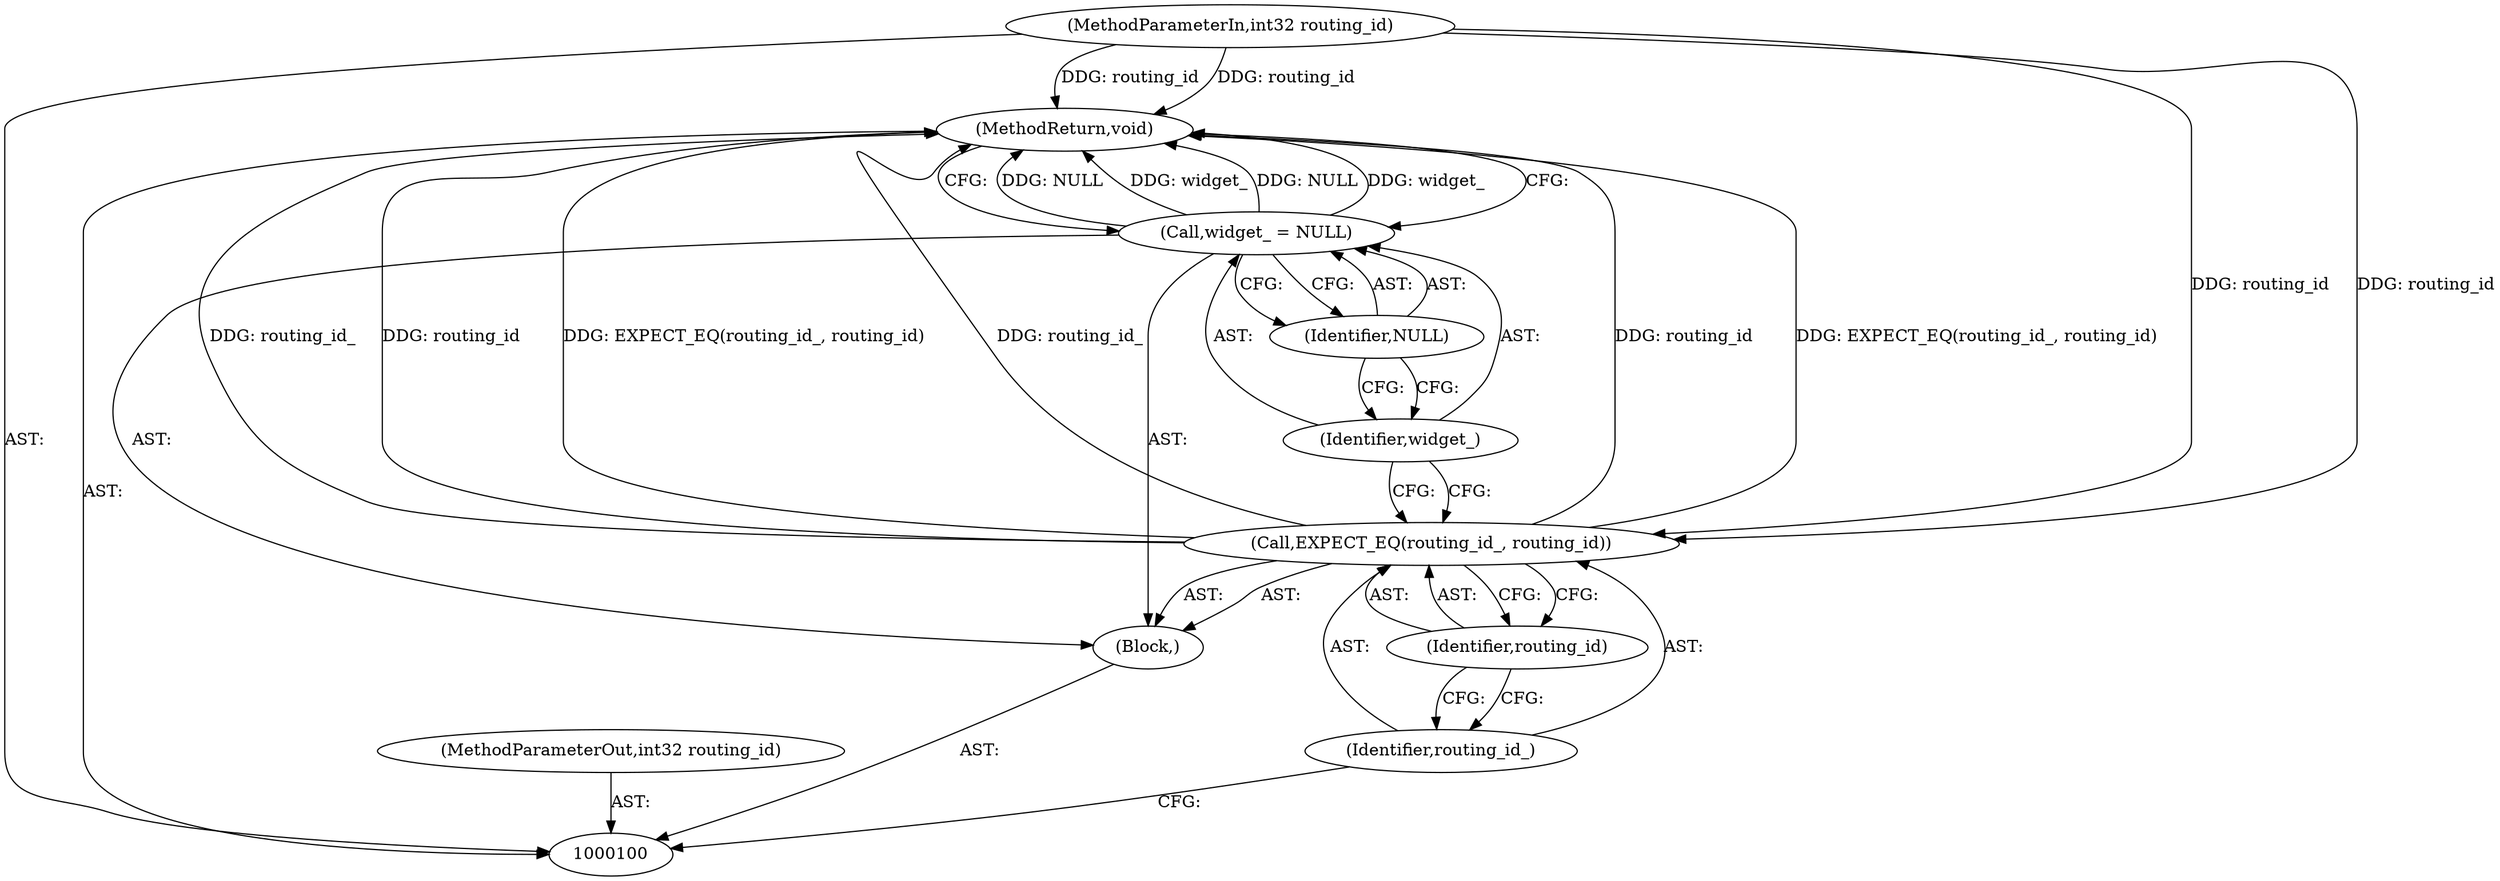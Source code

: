 digraph "1_Chrome_744c2a2d90c3c9a33c818e1ea4b7ccb5010663a0_17" {
"1000109" [label="(MethodReturn,void)"];
"1000101" [label="(MethodParameterIn,int32 routing_id)"];
"1000124" [label="(MethodParameterOut,int32 routing_id)"];
"1000102" [label="(Block,)"];
"1000104" [label="(Identifier,routing_id_)"];
"1000103" [label="(Call,EXPECT_EQ(routing_id_, routing_id))"];
"1000105" [label="(Identifier,routing_id)"];
"1000108" [label="(Identifier,NULL)"];
"1000106" [label="(Call,widget_ = NULL)"];
"1000107" [label="(Identifier,widget_)"];
"1000109" -> "1000100"  [label="AST: "];
"1000109" -> "1000106"  [label="CFG: "];
"1000106" -> "1000109"  [label="DDG: NULL"];
"1000106" -> "1000109"  [label="DDG: widget_"];
"1000103" -> "1000109"  [label="DDG: routing_id_"];
"1000103" -> "1000109"  [label="DDG: routing_id"];
"1000103" -> "1000109"  [label="DDG: EXPECT_EQ(routing_id_, routing_id)"];
"1000101" -> "1000109"  [label="DDG: routing_id"];
"1000101" -> "1000100"  [label="AST: "];
"1000101" -> "1000109"  [label="DDG: routing_id"];
"1000101" -> "1000103"  [label="DDG: routing_id"];
"1000124" -> "1000100"  [label="AST: "];
"1000102" -> "1000100"  [label="AST: "];
"1000103" -> "1000102"  [label="AST: "];
"1000106" -> "1000102"  [label="AST: "];
"1000104" -> "1000103"  [label="AST: "];
"1000104" -> "1000100"  [label="CFG: "];
"1000105" -> "1000104"  [label="CFG: "];
"1000103" -> "1000102"  [label="AST: "];
"1000103" -> "1000105"  [label="CFG: "];
"1000104" -> "1000103"  [label="AST: "];
"1000105" -> "1000103"  [label="AST: "];
"1000107" -> "1000103"  [label="CFG: "];
"1000103" -> "1000109"  [label="DDG: routing_id_"];
"1000103" -> "1000109"  [label="DDG: routing_id"];
"1000103" -> "1000109"  [label="DDG: EXPECT_EQ(routing_id_, routing_id)"];
"1000101" -> "1000103"  [label="DDG: routing_id"];
"1000105" -> "1000103"  [label="AST: "];
"1000105" -> "1000104"  [label="CFG: "];
"1000103" -> "1000105"  [label="CFG: "];
"1000108" -> "1000106"  [label="AST: "];
"1000108" -> "1000107"  [label="CFG: "];
"1000106" -> "1000108"  [label="CFG: "];
"1000106" -> "1000102"  [label="AST: "];
"1000106" -> "1000108"  [label="CFG: "];
"1000107" -> "1000106"  [label="AST: "];
"1000108" -> "1000106"  [label="AST: "];
"1000109" -> "1000106"  [label="CFG: "];
"1000106" -> "1000109"  [label="DDG: NULL"];
"1000106" -> "1000109"  [label="DDG: widget_"];
"1000107" -> "1000106"  [label="AST: "];
"1000107" -> "1000103"  [label="CFG: "];
"1000108" -> "1000107"  [label="CFG: "];
}
